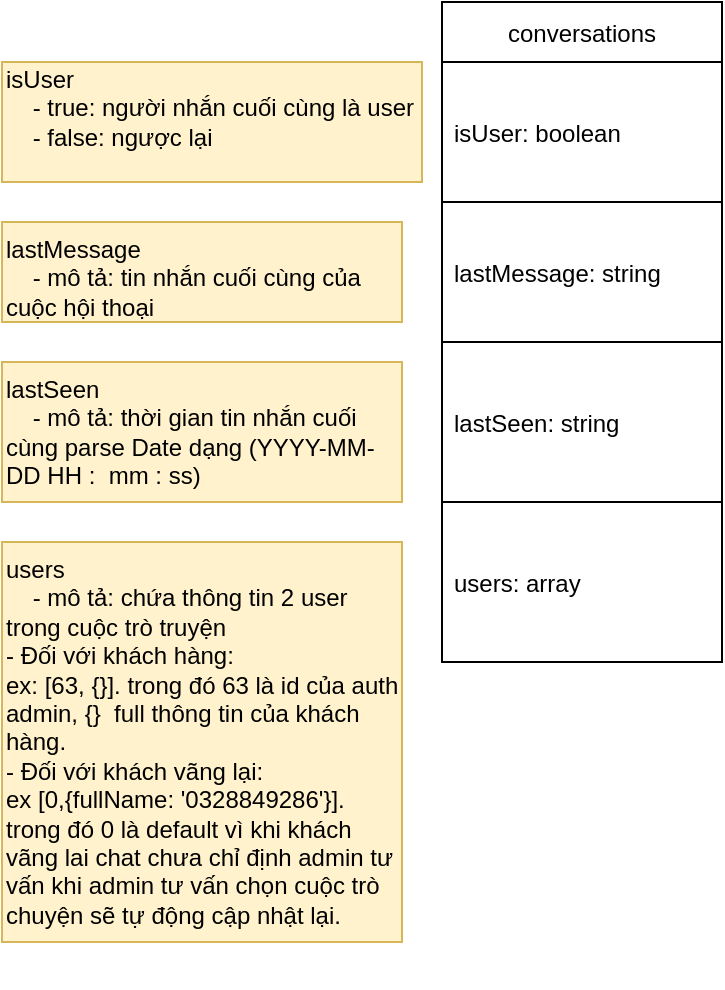 <mxfile version="20.2.8" type="github">
  <diagram id="QpPmT_mGVEs0pewQgkVs" name="Trang-1">
    <mxGraphModel dx="797" dy="628" grid="1" gridSize="10" guides="1" tooltips="1" connect="1" arrows="1" fold="1" page="1" pageScale="1" pageWidth="827" pageHeight="1169" math="0" shadow="0">
      <root>
        <mxCell id="0" />
        <mxCell id="1" parent="0" />
        <mxCell id="Tl1vYp4vrJxFw7Y3Wa-i-1" value="conversations" style="swimlane;fontStyle=0;childLayout=stackLayout;horizontal=1;startSize=30;horizontalStack=0;resizeParent=1;resizeParentMax=0;resizeLast=0;collapsible=1;marginBottom=0;" vertex="1" parent="1">
          <mxGeometry x="230" y="270" width="140" height="250" as="geometry" />
        </mxCell>
        <mxCell id="Tl1vYp4vrJxFw7Y3Wa-i-2" value="isUser: boolean" style="text;strokeColor=default;fillColor=none;align=left;verticalAlign=middle;spacingLeft=4;spacingRight=4;overflow=hidden;points=[[0,0.5],[1,0.5]];portConstraint=eastwest;rotatable=0;" vertex="1" parent="Tl1vYp4vrJxFw7Y3Wa-i-1">
          <mxGeometry y="30" width="140" height="70" as="geometry" />
        </mxCell>
        <mxCell id="Tl1vYp4vrJxFw7Y3Wa-i-3" value="lastMessage: string" style="text;strokeColor=default;fillColor=none;align=left;verticalAlign=middle;spacingLeft=4;spacingRight=4;overflow=hidden;points=[[0,0.5],[1,0.5]];portConstraint=eastwest;rotatable=0;" vertex="1" parent="Tl1vYp4vrJxFw7Y3Wa-i-1">
          <mxGeometry y="100" width="140" height="70" as="geometry" />
        </mxCell>
        <mxCell id="Tl1vYp4vrJxFw7Y3Wa-i-4" value="lastSeen: string" style="text;strokeColor=default;fillColor=none;align=left;verticalAlign=middle;spacingLeft=4;spacingRight=4;overflow=hidden;points=[[0,0.5],[1,0.5]];portConstraint=eastwest;rotatable=0;" vertex="1" parent="Tl1vYp4vrJxFw7Y3Wa-i-1">
          <mxGeometry y="170" width="140" height="80" as="geometry" />
        </mxCell>
        <mxCell id="Tl1vYp4vrJxFw7Y3Wa-i-13" value="isUser&lt;br&gt;&amp;nbsp; &amp;nbsp; - true: người nhắn cuối cùng là user&lt;br&gt;&amp;nbsp; &amp;nbsp; - false: ngược lại&lt;br&gt;&amp;nbsp;" style="text;html=1;strokeColor=#d6b656;fillColor=#fff2cc;align=left;verticalAlign=middle;whiteSpace=wrap;rounded=0;" vertex="1" parent="1">
          <mxGeometry x="10" y="300" width="210" height="60" as="geometry" />
        </mxCell>
        <mxCell id="Tl1vYp4vrJxFw7Y3Wa-i-14" value="&lt;span style=&quot;color: rgba(0, 0, 0, 0); font-family: monospace; font-size: 0px;&quot;&gt;&amp;nbsp;%3CmxGraphModel%3E%3Croot%3E%3CmxCell%20id%3D%220%22%2F%3E%3CmxCell%20id%3D%221%22%20parent%3D%220%22%2F%3E%3CmxCell%20id%3D%222%22%20value%3D%22isUser%3A%20ki%E1%BB%83u%20d%E1%BB%AF%20li%E1%BB%87u%20boolean%26lt%3Bbr%26gt%3B%26amp%3Bnbsp%3B%20%26amp%3Bnbsp%3B%20true%3A%20ng%C6%B0%E1%BB%9Di%20nh%E1%BA%AFn%20cu%E1%BB%91i%20c%C3%B9ng%20l%C3%A0%20user%26lt%3Bbr%26gt%3B%26amp%3Bnbsp%3B%20%26amp%3Bnbsp%3B%20false%3A%20ng%C6%B0%E1%BB%A3c%20l%E1%BA%A1i%26lt%3Bbr%26gt%3B%26amp%3Bnbsp%3B%22%20style%3D%22text%3Bhtml%3D1%3BstrokeColor%3D%23d6b656%3BfillColor%3D%23fff2cc%3Balign%3Dleft%3BverticalAlign%3Dmiddle%3BwhiteSpace%3Dwrap%3Brounded%3D0%3B%22%20vertex%3D%221%22%20parent%3D%221%22%3E%3CmxGeometry%20x%3D%2210%22%20y%3D%22270%22%20width%3D%22200%22%20height%3D%2260%22%20as%3D%22geometry%22%2F%3E%3C%2FmxCell%3E%3C%2Froot%3E%3C%2FmxGraphModel%3E&lt;/span&gt;&lt;span style=&quot;&quot;&gt;lastMessage&lt;/span&gt;&lt;br&gt;&amp;nbsp; &amp;nbsp; - mô tả: tin nhắn cuối cùng của cuộc hội thoại&lt;br&gt;&amp;nbsp;" style="text;html=1;strokeColor=#d6b656;fillColor=#fff2cc;align=left;verticalAlign=top;whiteSpace=wrap;rounded=0;sketch=0;" vertex="1" parent="1">
          <mxGeometry x="10" y="380" width="200" height="50" as="geometry" />
        </mxCell>
        <mxCell id="Tl1vYp4vrJxFw7Y3Wa-i-15" value="&lt;span style=&quot;color: rgba(0, 0, 0, 0); font-family: monospace; font-size: 0px;&quot;&gt;&amp;nbsp;%3CmxGraphModel%3E%3Croot%3E%3CmxCell%20id%3D%220%22%2F%3E%3CmxCell%20id%3D%221%22%20parent%3D%220%22%2F%3E%3CmxCell%20id%3D%222%22%20value%3D%22isUser%3A%20ki%E1%BB%83u%20d%E1%BB%AF%20li%E1%BB%87u%20boolean%26lt%3Bbr%26gt%3B%26amp%3Bnbsp%3B%20%26amp%3Bnbsp%3B%20true%3A%20ng%C6%B0%E1%BB%9Di%20nh%E1%BA%AFn%20cu%E1%BB%91i%20c%C3%B9ng%20l%C3%A0%20user%26lt%3Bbr%26gt%3B%26amp%3Bnbsp%3B%20%26amp%3Bnbsp%3B%20false%3A%20ng%C6%B0%E1%BB%A3c%20l%E1%BA%A1i%26lt%3Bbr%26gt%3B%26amp%3Bnbsp%3B%22%20style%3D%22text%3Bhtml%3D1%3BstrokeColor%3D%23d6b656%3BfillColor%3D%23fff2cc%3Balign%3Dleft%3BverticalAlign%3Dmiddle%3BwhiteSpace%3Dwrap%3Brounded%3D0%3B%22%20vertex%3D%221%22%20parent%3D%221%22%3E%3CmxGeometry%20x%3D%2210%22%20y%3D%22270%22%20width%3D%22200%22%20height%3D%2260%22%20as%3D%22geometry%22%2F%3E%3C%2FmxCell%3E%3C%2Froot%3E%3C%2FmxGraphModel%&lt;/span&gt;&lt;span style=&quot;&quot;&gt;lastSeen&lt;/span&gt;&lt;br&gt;&amp;nbsp; &amp;nbsp; - mô tả: thời gian tin nhắn cuối cùng parse Date dạng (YYYY-MM-DD HH :&amp;nbsp; mm : ss)&lt;br&gt;&amp;nbsp;" style="text;html=1;strokeColor=#d6b656;fillColor=#fff2cc;align=left;verticalAlign=top;whiteSpace=wrap;rounded=0;sketch=0;" vertex="1" parent="1">
          <mxGeometry x="10" y="450" width="200" height="70" as="geometry" />
        </mxCell>
        <mxCell id="Tl1vYp4vrJxFw7Y3Wa-i-17" value="users: array" style="text;strokeColor=default;fillColor=none;align=left;verticalAlign=middle;spacingLeft=4;spacingRight=4;overflow=hidden;points=[[0,0.5],[1,0.5]];portConstraint=eastwest;rotatable=0;" vertex="1" parent="1">
          <mxGeometry x="230" y="520" width="140" height="80" as="geometry" />
        </mxCell>
        <mxCell id="Tl1vYp4vrJxFw7Y3Wa-i-18" value="&lt;span style=&quot;color: rgba(0, 0, 0, 0); font-family: monospace; font-size: 0px;&quot;&gt;&amp;nbsp;%3CmxGraphModel%3E%3Croot%3E%3CmxCell%20id%3D%220%22%2F%3E%3CmxCell%20id%3D%221%22%20parent%3D%220%22%2F%3E%3CmxCell%20id%3D%222%22%20value%3D%22isUser%3A%20ki%E1%BB%83u%20d%E1%BB%AF%20li%E1%BB%87u%20boolean%26lt%3Bbr%26gt%3B%26amp%3Bnbsp%3B%20%26amp%3Bnbsp%3B%20true%3A%20ng%C6%B0%E1%BB%9Di%20nh%E1%BA%AFn%20cu%E1%BB%91i%20c%C3%B9ng%20l%C3%A0%20user%26lt%3Bbr%26gt%3B%26amp%3Bnbsp%3B%20%26amp%3Bnbsp%3B%20false%3A%20ng%C6%B0%E1%BB%A3c%20l%E1%BA%A1i%26lt%3Bbr%26gt%3B%26amp%3Bnbsp%3B%22%20style%3D%22text%3Bhtml%3D1%3BstrokeColor%3D%23d6b656%3BfillColor%3D%23fff2cc%3Balign%3Dleft%3BverticalAlign%3Dmiddle%3BwhiteSpace%3Dwrap%3Brounded%3D0%3B%22%20vertex%3D%221%22%20parent%3D%221%22%3E%3CmxGeometry%20x%3D%2210%22%20y%3D%22270%22%20width%3D%22200%22%20height%3D%2260%22%20as%3D%22geometry%22%2F%3E%3C%2FmxCell%3E%3C%2Froot%3E%3C%2FmxGraphModel%3E&lt;/span&gt;&lt;span style=&quot;&quot;&gt;users&lt;/span&gt;&lt;br&gt;&amp;nbsp; &amp;nbsp; - mô tả: chứa thông tin 2 user trong cuộc trò truyện&lt;br&gt;- Đối với khách hàng:&amp;nbsp;&lt;br&gt;ex: [63, {}]. trong đó 63 là id của auth admin, {}&amp;nbsp; full thông tin của khách hàng.&amp;nbsp;&lt;br&gt;- Đối với khách vãng lại:&lt;br&gt;ex [0,{fullName: &#39;0328849286&#39;}]. trong đó 0 là default vì khi khách vãng lai chat chưa chỉ định admin tư vấn khi admin tư vấn chọn cuộc trò chuyện sẽ tự động cập nhật lại.&lt;br&gt;&lt;br&gt;&amp;nbsp;" style="text;html=1;strokeColor=#d6b656;fillColor=#fff2cc;align=left;verticalAlign=top;whiteSpace=wrap;rounded=0;sketch=0;" vertex="1" parent="1">
          <mxGeometry x="10" y="540" width="200" height="200" as="geometry" />
        </mxCell>
      </root>
    </mxGraphModel>
  </diagram>
</mxfile>
